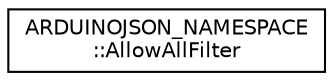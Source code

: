 digraph "Graphical Class Hierarchy"
{
 // LATEX_PDF_SIZE
  edge [fontname="Helvetica",fontsize="10",labelfontname="Helvetica",labelfontsize="10"];
  node [fontname="Helvetica",fontsize="10",shape=record];
  rankdir="LR";
  Node0 [label="ARDUINOJSON_NAMESPACE\l::AllowAllFilter",height=0.2,width=0.4,color="black", fillcolor="white", style="filled",URL="$structARDUINOJSON__NAMESPACE_1_1AllowAllFilter.html",tooltip=" "];
}
